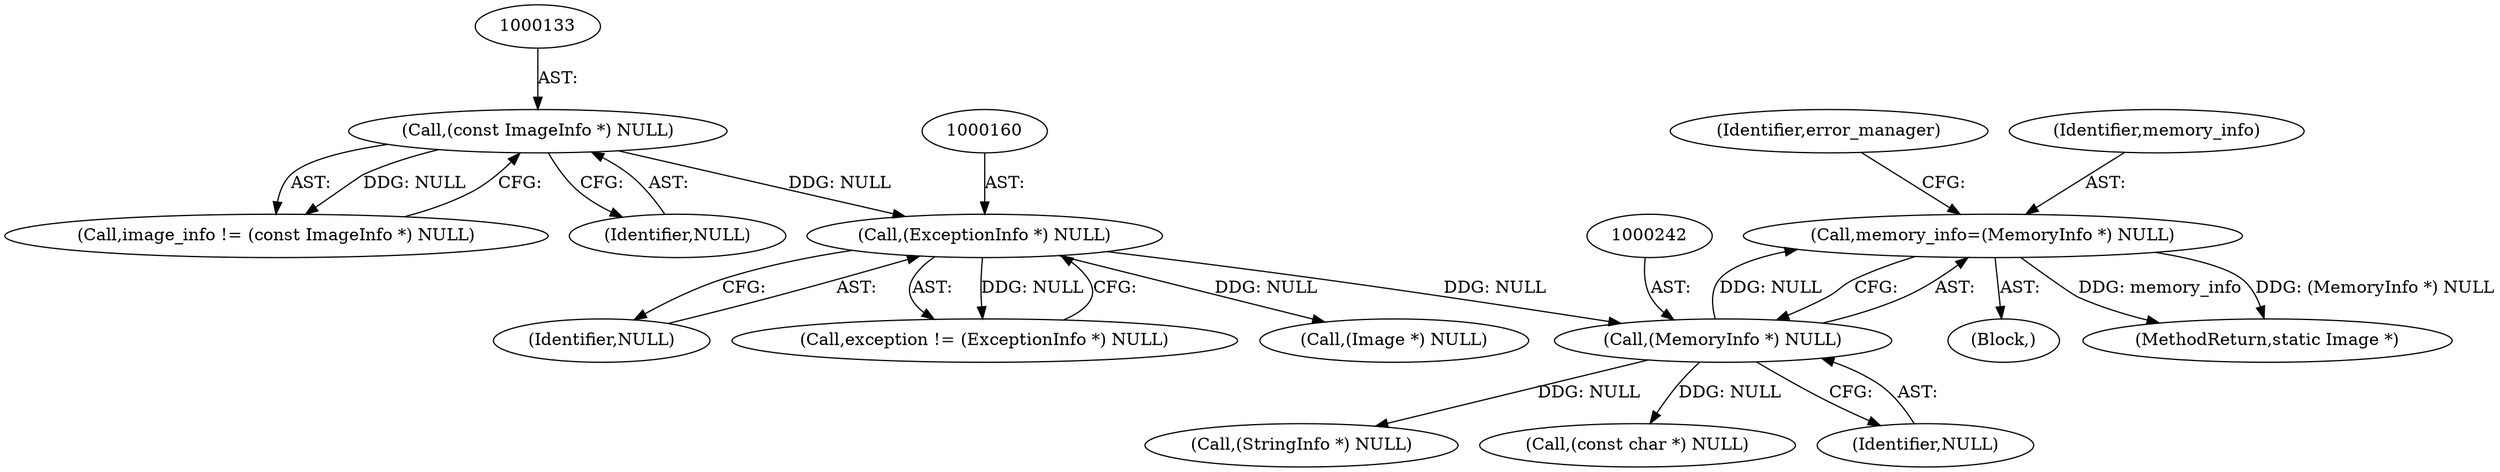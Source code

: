 digraph "0_ImageMagick_948356eec65aea91995d4b7cc487d197d2c5f602@pointer" {
"1000239" [label="(Call,memory_info=(MemoryInfo *) NULL)"];
"1000241" [label="(Call,(MemoryInfo *) NULL)"];
"1000159" [label="(Call,(ExceptionInfo *) NULL)"];
"1000132" [label="(Call,(const ImageInfo *) NULL)"];
"1000161" [label="(Identifier,NULL)"];
"1000265" [label="(Call,(StringInfo *) NULL)"];
"1000246" [label="(Identifier,error_manager)"];
"1000157" [label="(Call,exception != (ExceptionInfo *) NULL)"];
"1000134" [label="(Identifier,NULL)"];
"1000195" [label="(Call,(Image *) NULL)"];
"1000132" [label="(Call,(const ImageInfo *) NULL)"];
"1000130" [label="(Call,image_info != (const ImageInfo *) NULL)"];
"1000159" [label="(Call,(ExceptionInfo *) NULL)"];
"1000506" [label="(Call,(const char *) NULL)"];
"1000243" [label="(Identifier,NULL)"];
"1000239" [label="(Call,memory_info=(MemoryInfo *) NULL)"];
"1000111" [label="(Block,)"];
"1000241" [label="(Call,(MemoryInfo *) NULL)"];
"1001881" [label="(MethodReturn,static Image *)"];
"1000240" [label="(Identifier,memory_info)"];
"1000239" -> "1000111"  [label="AST: "];
"1000239" -> "1000241"  [label="CFG: "];
"1000240" -> "1000239"  [label="AST: "];
"1000241" -> "1000239"  [label="AST: "];
"1000246" -> "1000239"  [label="CFG: "];
"1000239" -> "1001881"  [label="DDG: memory_info"];
"1000239" -> "1001881"  [label="DDG: (MemoryInfo *) NULL"];
"1000241" -> "1000239"  [label="DDG: NULL"];
"1000241" -> "1000243"  [label="CFG: "];
"1000242" -> "1000241"  [label="AST: "];
"1000243" -> "1000241"  [label="AST: "];
"1000159" -> "1000241"  [label="DDG: NULL"];
"1000241" -> "1000265"  [label="DDG: NULL"];
"1000241" -> "1000506"  [label="DDG: NULL"];
"1000159" -> "1000157"  [label="AST: "];
"1000159" -> "1000161"  [label="CFG: "];
"1000160" -> "1000159"  [label="AST: "];
"1000161" -> "1000159"  [label="AST: "];
"1000157" -> "1000159"  [label="CFG: "];
"1000159" -> "1000157"  [label="DDG: NULL"];
"1000132" -> "1000159"  [label="DDG: NULL"];
"1000159" -> "1000195"  [label="DDG: NULL"];
"1000132" -> "1000130"  [label="AST: "];
"1000132" -> "1000134"  [label="CFG: "];
"1000133" -> "1000132"  [label="AST: "];
"1000134" -> "1000132"  [label="AST: "];
"1000130" -> "1000132"  [label="CFG: "];
"1000132" -> "1000130"  [label="DDG: NULL"];
}
